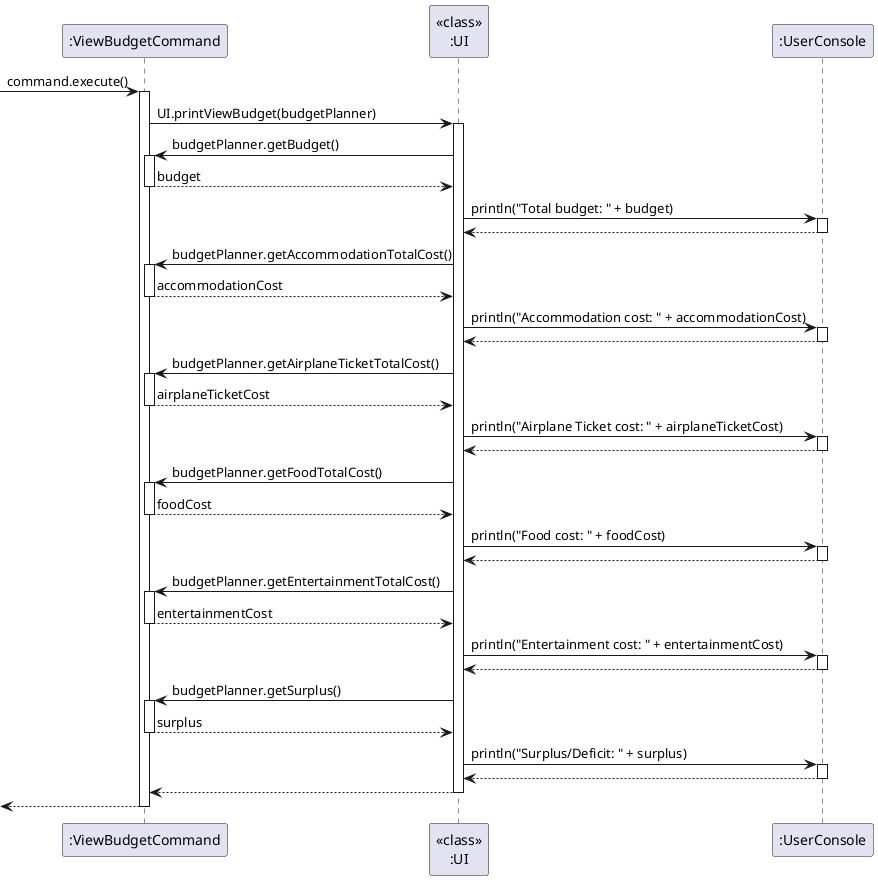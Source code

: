 @startuml
'https://plantuml.com/sequence-diagram
-> ":ViewBudgetCommand" : command.execute()
activate ":ViewBudgetCommand"
":ViewBudgetCommand" -> "<<class>>\n:UI" : UI.printViewBudget(budgetPlanner)
activate "<<class>>\n:UI"
":ViewBudgetCommand" <- "<<class>>\n:UI" : budgetPlanner.getBudget()
activate ":ViewBudgetCommand"
":ViewBudgetCommand" --> "<<class>>\n:UI" : budget
deactivate ":ViewBudgetCommand"
"<<class>>\n:UI" -> ":UserConsole" : println("Total budget: " + budget)
activate ":UserConsole"
"<<class>>\n:UI" <-- ":UserConsole"
deactivate ":UserConsole"
":ViewBudgetCommand" <- "<<class>>\n:UI" : budgetPlanner.getAccommodationTotalCost()
activate ":ViewBudgetCommand"
":ViewBudgetCommand" --> "<<class>>\n:UI" : accommodationCost
deactivate ":ViewBudgetCommand"
"<<class>>\n:UI" -> ":UserConsole" : println("Accommodation cost: " + accommodationCost)
activate ":UserConsole"
"<<class>>\n:UI" <-- ":UserConsole"
deactivate ":UserConsole"
":ViewBudgetCommand" <- "<<class>>\n:UI" : budgetPlanner.getAirplaneTicketTotalCost()
activate ":ViewBudgetCommand"
":ViewBudgetCommand" --> "<<class>>\n:UI" : airplaneTicketCost
deactivate ":ViewBudgetCommand"
"<<class>>\n:UI" -> ":UserConsole" : println("Airplane Ticket cost: " + airplaneTicketCost)
activate ":UserConsole"
"<<class>>\n:UI" <-- ":UserConsole"
deactivate ":UserConsole"

":ViewBudgetCommand" <- "<<class>>\n:UI" : budgetPlanner.getFoodTotalCost()
activate ":ViewBudgetCommand"
":ViewBudgetCommand" --> "<<class>>\n:UI" : foodCost
deactivate ":ViewBudgetCommand"
"<<class>>\n:UI" -> ":UserConsole" : println("Food cost: " + foodCost)
activate ":UserConsole"
"<<class>>\n:UI" <-- ":UserConsole"
deactivate ":UserConsole"

":ViewBudgetCommand" <- "<<class>>\n:UI" : budgetPlanner.getEntertainmentTotalCost()
activate ":ViewBudgetCommand"
":ViewBudgetCommand" --> "<<class>>\n:UI" : entertainmentCost
deactivate ":ViewBudgetCommand"
"<<class>>\n:UI" -> ":UserConsole" : println("Entertainment cost: " + entertainmentCost)
activate ":UserConsole"
"<<class>>\n:UI" <-- ":UserConsole"
deactivate ":UserConsole"

":ViewBudgetCommand" <- "<<class>>\n:UI" : budgetPlanner.getSurplus()
activate ":ViewBudgetCommand"
":ViewBudgetCommand" --> "<<class>>\n:UI" : surplus
deactivate ":ViewBudgetCommand"
"<<class>>\n:UI" -> ":UserConsole" : println("Surplus/Deficit: " + surplus)
activate ":UserConsole"
"<<class>>\n:UI" <-- ":UserConsole"
deactivate ":UserConsole"
"<<class>>\n:UI" --> ":ViewBudgetCommand"
deactivate "<<class>>\n:UI"
<-- ":ViewBudgetCommand"
deactivate ":ViewBudgetCommand"
@enduml